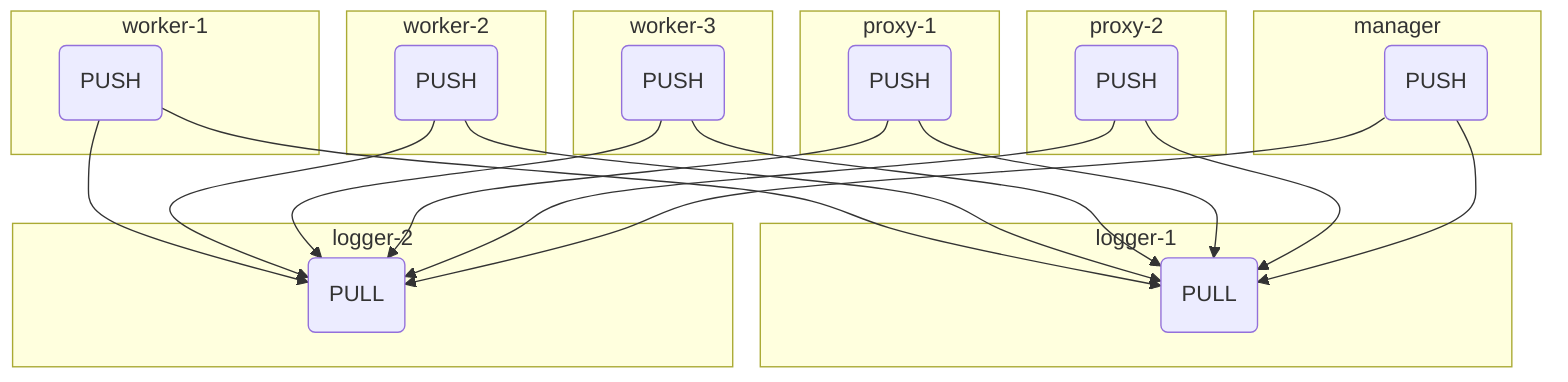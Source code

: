 flowchart TD

  %% Logging
  w1-push-->l1-pull
  w1-push-->l2-pull
  w2-push-->l1-pull
  w2-push-->l2-pull
  w3-push-->l1-pull
  w3-push-->l2-pull
  p1-push-->l1-pull
  p1-push-->l2-pull
  p2-push-->l1-pull
  p2-push-->l2-pull
  m-push-->l1-pull
  m-push-->l2-pull

subgraph l1 [logger-1]
  l1-pull(PULL)
end

subgraph l2 [logger-2]
  l2-pull(PULL)
end

subgraph m [manager]
  m-push(PUSH)
end

subgraph p1 [proxy-1]
  p1-push(PUSH)
end

subgraph p2 [proxy-2]
  p2-push(PUSH)
end

subgraph w1 [worker-1]
  w1-push(PUSH)
end

subgraph w2 [worker-2]
  w2-push(PUSH)
end

subgraph w3 [worker-3]

  w3-push(PUSH)
end